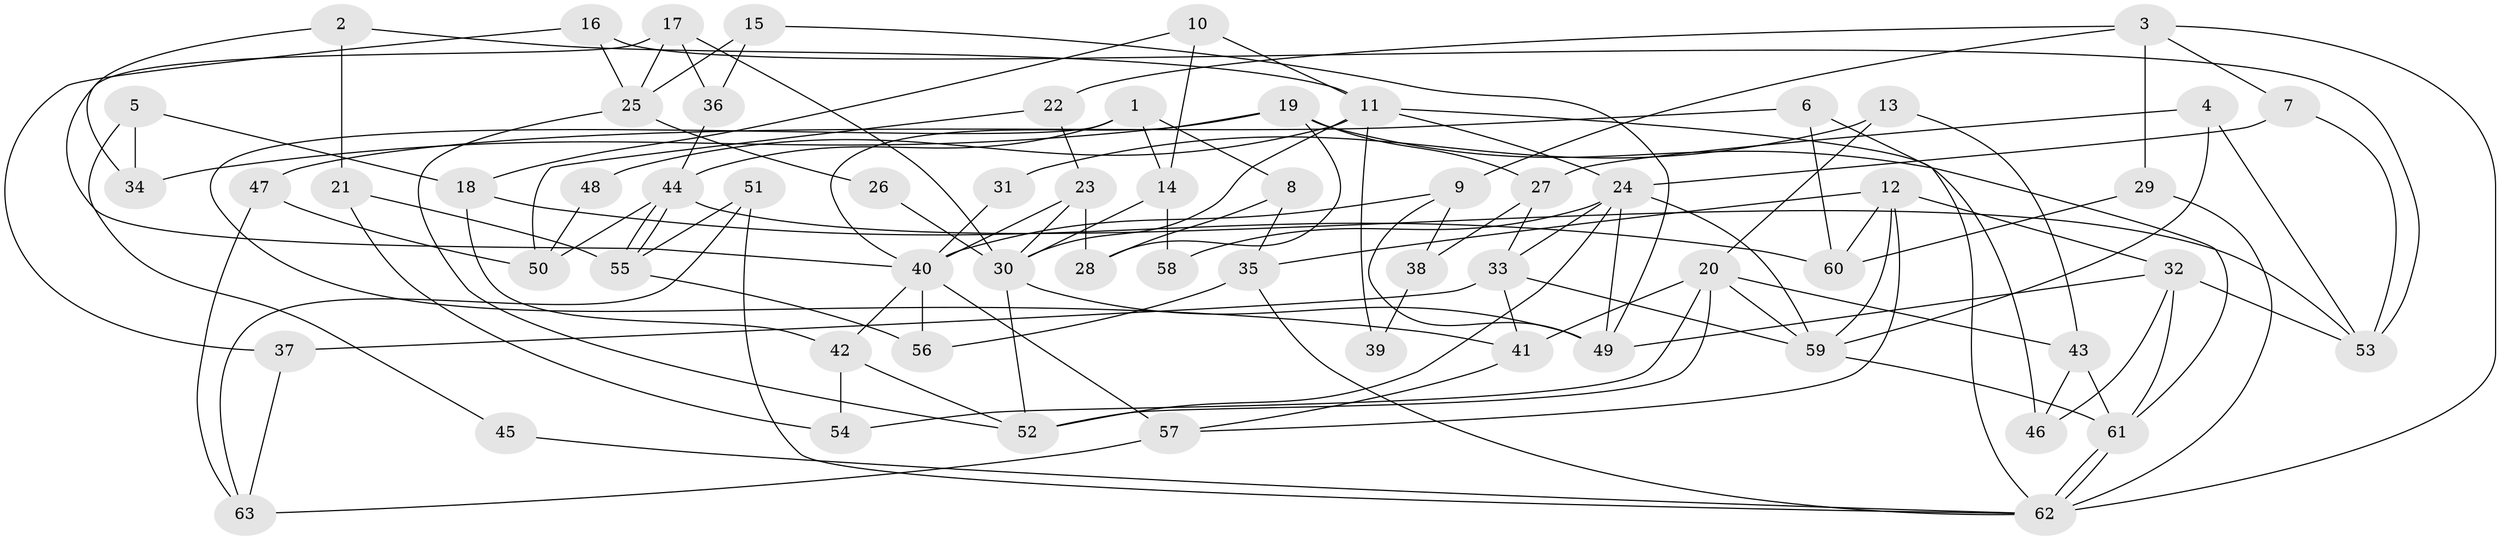 // Generated by graph-tools (version 1.1) at 2025/26/03/09/25 03:26:14]
// undirected, 63 vertices, 126 edges
graph export_dot {
graph [start="1"]
  node [color=gray90,style=filled];
  1;
  2;
  3;
  4;
  5;
  6;
  7;
  8;
  9;
  10;
  11;
  12;
  13;
  14;
  15;
  16;
  17;
  18;
  19;
  20;
  21;
  22;
  23;
  24;
  25;
  26;
  27;
  28;
  29;
  30;
  31;
  32;
  33;
  34;
  35;
  36;
  37;
  38;
  39;
  40;
  41;
  42;
  43;
  44;
  45;
  46;
  47;
  48;
  49;
  50;
  51;
  52;
  53;
  54;
  55;
  56;
  57;
  58;
  59;
  60;
  61;
  62;
  63;
  1 -- 41;
  1 -- 14;
  1 -- 8;
  1 -- 44;
  2 -- 21;
  2 -- 11;
  2 -- 34;
  3 -- 7;
  3 -- 62;
  3 -- 9;
  3 -- 22;
  3 -- 29;
  4 -- 59;
  4 -- 53;
  4 -- 27;
  5 -- 34;
  5 -- 18;
  5 -- 45;
  6 -- 60;
  6 -- 62;
  6 -- 47;
  7 -- 53;
  7 -- 24;
  8 -- 28;
  8 -- 35;
  9 -- 40;
  9 -- 38;
  9 -- 49;
  10 -- 11;
  10 -- 18;
  10 -- 14;
  11 -- 30;
  11 -- 46;
  11 -- 24;
  11 -- 39;
  11 -- 48;
  12 -- 35;
  12 -- 32;
  12 -- 57;
  12 -- 59;
  12 -- 60;
  13 -- 20;
  13 -- 43;
  13 -- 31;
  14 -- 30;
  14 -- 58;
  15 -- 36;
  15 -- 49;
  15 -- 25;
  16 -- 25;
  16 -- 53;
  16 -- 37;
  17 -- 30;
  17 -- 25;
  17 -- 36;
  17 -- 40;
  18 -- 42;
  18 -- 60;
  19 -- 27;
  19 -- 61;
  19 -- 28;
  19 -- 34;
  19 -- 40;
  20 -- 59;
  20 -- 41;
  20 -- 43;
  20 -- 52;
  20 -- 54;
  21 -- 55;
  21 -- 54;
  22 -- 23;
  22 -- 50;
  23 -- 30;
  23 -- 40;
  23 -- 28;
  24 -- 59;
  24 -- 33;
  24 -- 49;
  24 -- 52;
  24 -- 58;
  25 -- 52;
  25 -- 26;
  26 -- 30;
  27 -- 33;
  27 -- 38;
  29 -- 62;
  29 -- 60;
  30 -- 49;
  30 -- 52;
  31 -- 40;
  32 -- 49;
  32 -- 61;
  32 -- 46;
  32 -- 53;
  33 -- 37;
  33 -- 41;
  33 -- 59;
  35 -- 62;
  35 -- 56;
  36 -- 44;
  37 -- 63;
  38 -- 39;
  40 -- 42;
  40 -- 56;
  40 -- 57;
  41 -- 57;
  42 -- 52;
  42 -- 54;
  43 -- 61;
  43 -- 46;
  44 -- 55;
  44 -- 55;
  44 -- 50;
  44 -- 53;
  45 -- 62;
  47 -- 50;
  47 -- 63;
  48 -- 50;
  51 -- 55;
  51 -- 63;
  51 -- 62;
  55 -- 56;
  57 -- 63;
  59 -- 61;
  61 -- 62;
  61 -- 62;
}

